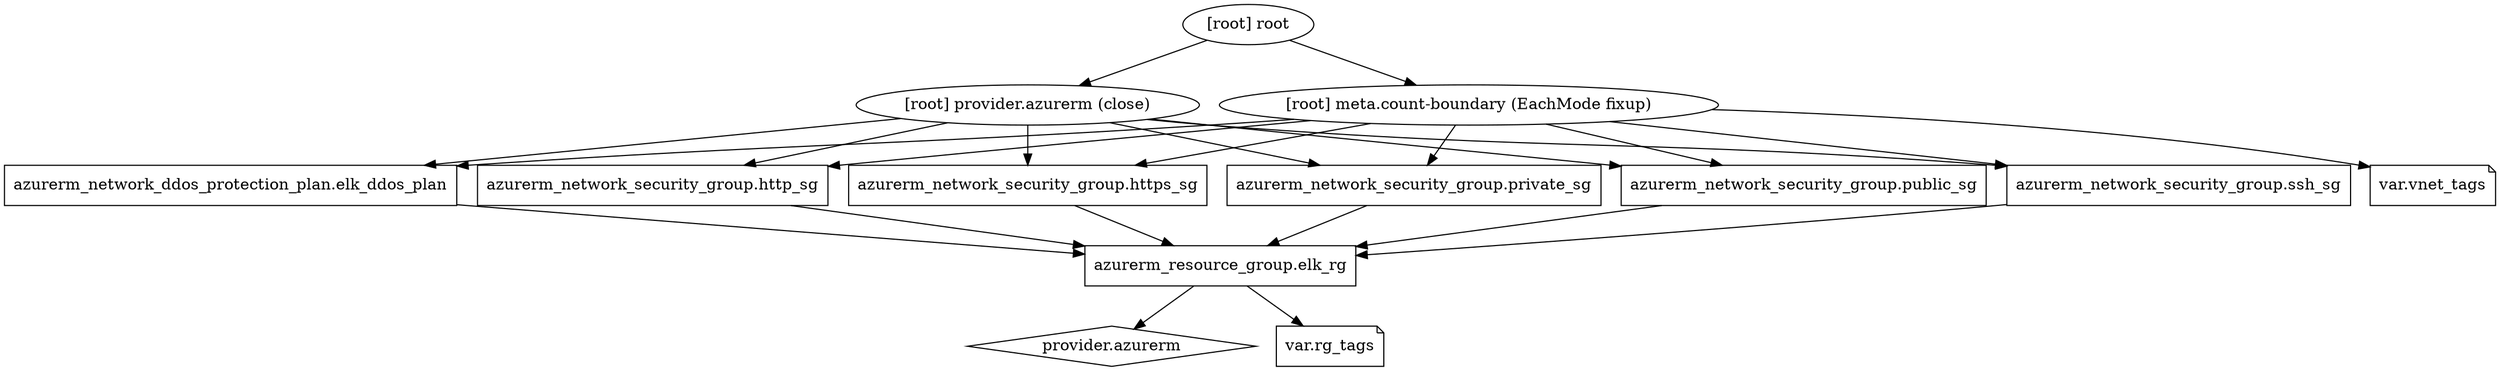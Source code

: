 digraph {
	compound = "true"
	newrank = "true"
	subgraph "root" {
		"[root] azurerm_network_ddos_protection_plan.elk_ddos_plan" [label = "azurerm_network_ddos_protection_plan.elk_ddos_plan", shape = "box"]
		"[root] azurerm_network_security_group.http_sg" [label = "azurerm_network_security_group.http_sg", shape = "box"]
		"[root] azurerm_network_security_group.https_sg" [label = "azurerm_network_security_group.https_sg", shape = "box"]
		"[root] azurerm_network_security_group.private_sg" [label = "azurerm_network_security_group.private_sg", shape = "box"]
		"[root] azurerm_network_security_group.public_sg" [label = "azurerm_network_security_group.public_sg", shape = "box"]
		"[root] azurerm_network_security_group.ssh_sg" [label = "azurerm_network_security_group.ssh_sg", shape = "box"]
		"[root] azurerm_resource_group.elk_rg" [label = "azurerm_resource_group.elk_rg", shape = "box"]
		"[root] provider.azurerm" [label = "provider.azurerm", shape = "diamond"]
		"[root] var.rg_tags" [label = "var.rg_tags", shape = "note"]
		"[root] var.vnet_tags" [label = "var.vnet_tags", shape = "note"]
		"[root] azurerm_network_ddos_protection_plan.elk_ddos_plan" -> "[root] azurerm_resource_group.elk_rg"
		"[root] azurerm_network_security_group.http_sg" -> "[root] azurerm_resource_group.elk_rg"
		"[root] azurerm_network_security_group.https_sg" -> "[root] azurerm_resource_group.elk_rg"
		"[root] azurerm_network_security_group.private_sg" -> "[root] azurerm_resource_group.elk_rg"
		"[root] azurerm_network_security_group.public_sg" -> "[root] azurerm_resource_group.elk_rg"
		"[root] azurerm_network_security_group.ssh_sg" -> "[root] azurerm_resource_group.elk_rg"
		"[root] azurerm_resource_group.elk_rg" -> "[root] provider.azurerm"
		"[root] azurerm_resource_group.elk_rg" -> "[root] var.rg_tags"
		"[root] meta.count-boundary (EachMode fixup)" -> "[root] azurerm_network_ddos_protection_plan.elk_ddos_plan"
		"[root] meta.count-boundary (EachMode fixup)" -> "[root] azurerm_network_security_group.http_sg"
		"[root] meta.count-boundary (EachMode fixup)" -> "[root] azurerm_network_security_group.https_sg"
		"[root] meta.count-boundary (EachMode fixup)" -> "[root] azurerm_network_security_group.private_sg"
		"[root] meta.count-boundary (EachMode fixup)" -> "[root] azurerm_network_security_group.public_sg"
		"[root] meta.count-boundary (EachMode fixup)" -> "[root] azurerm_network_security_group.ssh_sg"
		"[root] meta.count-boundary (EachMode fixup)" -> "[root] var.vnet_tags"
		"[root] provider.azurerm (close)" -> "[root] azurerm_network_ddos_protection_plan.elk_ddos_plan"
		"[root] provider.azurerm (close)" -> "[root] azurerm_network_security_group.http_sg"
		"[root] provider.azurerm (close)" -> "[root] azurerm_network_security_group.https_sg"
		"[root] provider.azurerm (close)" -> "[root] azurerm_network_security_group.private_sg"
		"[root] provider.azurerm (close)" -> "[root] azurerm_network_security_group.public_sg"
		"[root] provider.azurerm (close)" -> "[root] azurerm_network_security_group.ssh_sg"
		"[root] root" -> "[root] meta.count-boundary (EachMode fixup)"
		"[root] root" -> "[root] provider.azurerm (close)"
	}
}


